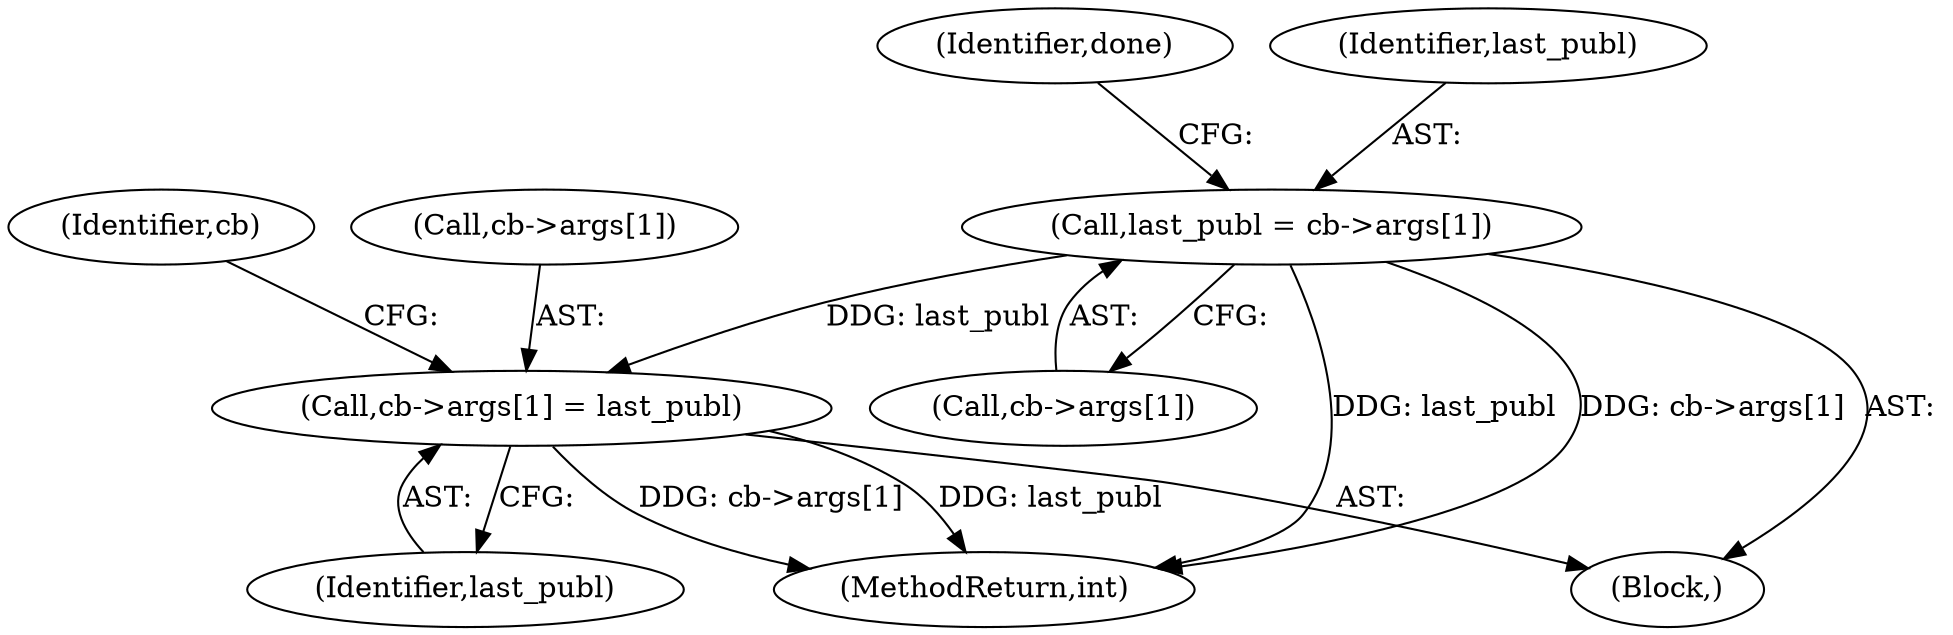 digraph "0_linux_45e093ae2830cd1264677d47ff9a95a71f5d9f9c@pointer" {
"1000114" [label="(Call,last_publ = cb->args[1])"];
"1000241" [label="(Call,cb->args[1] = last_publ)"];
"1000114" [label="(Call,last_publ = cb->args[1])"];
"1000123" [label="(Identifier,done)"];
"1000115" [label="(Identifier,last_publ)"];
"1000241" [label="(Call,cb->args[1] = last_publ)"];
"1000116" [label="(Call,cb->args[1])"];
"1000251" [label="(Identifier,cb)"];
"1000103" [label="(Block,)"];
"1000242" [label="(Call,cb->args[1])"];
"1000247" [label="(Identifier,last_publ)"];
"1000259" [label="(MethodReturn,int)"];
"1000114" -> "1000103"  [label="AST: "];
"1000114" -> "1000116"  [label="CFG: "];
"1000115" -> "1000114"  [label="AST: "];
"1000116" -> "1000114"  [label="AST: "];
"1000123" -> "1000114"  [label="CFG: "];
"1000114" -> "1000259"  [label="DDG: last_publ"];
"1000114" -> "1000259"  [label="DDG: cb->args[1]"];
"1000114" -> "1000241"  [label="DDG: last_publ"];
"1000241" -> "1000103"  [label="AST: "];
"1000241" -> "1000247"  [label="CFG: "];
"1000242" -> "1000241"  [label="AST: "];
"1000247" -> "1000241"  [label="AST: "];
"1000251" -> "1000241"  [label="CFG: "];
"1000241" -> "1000259"  [label="DDG: cb->args[1]"];
"1000241" -> "1000259"  [label="DDG: last_publ"];
}
